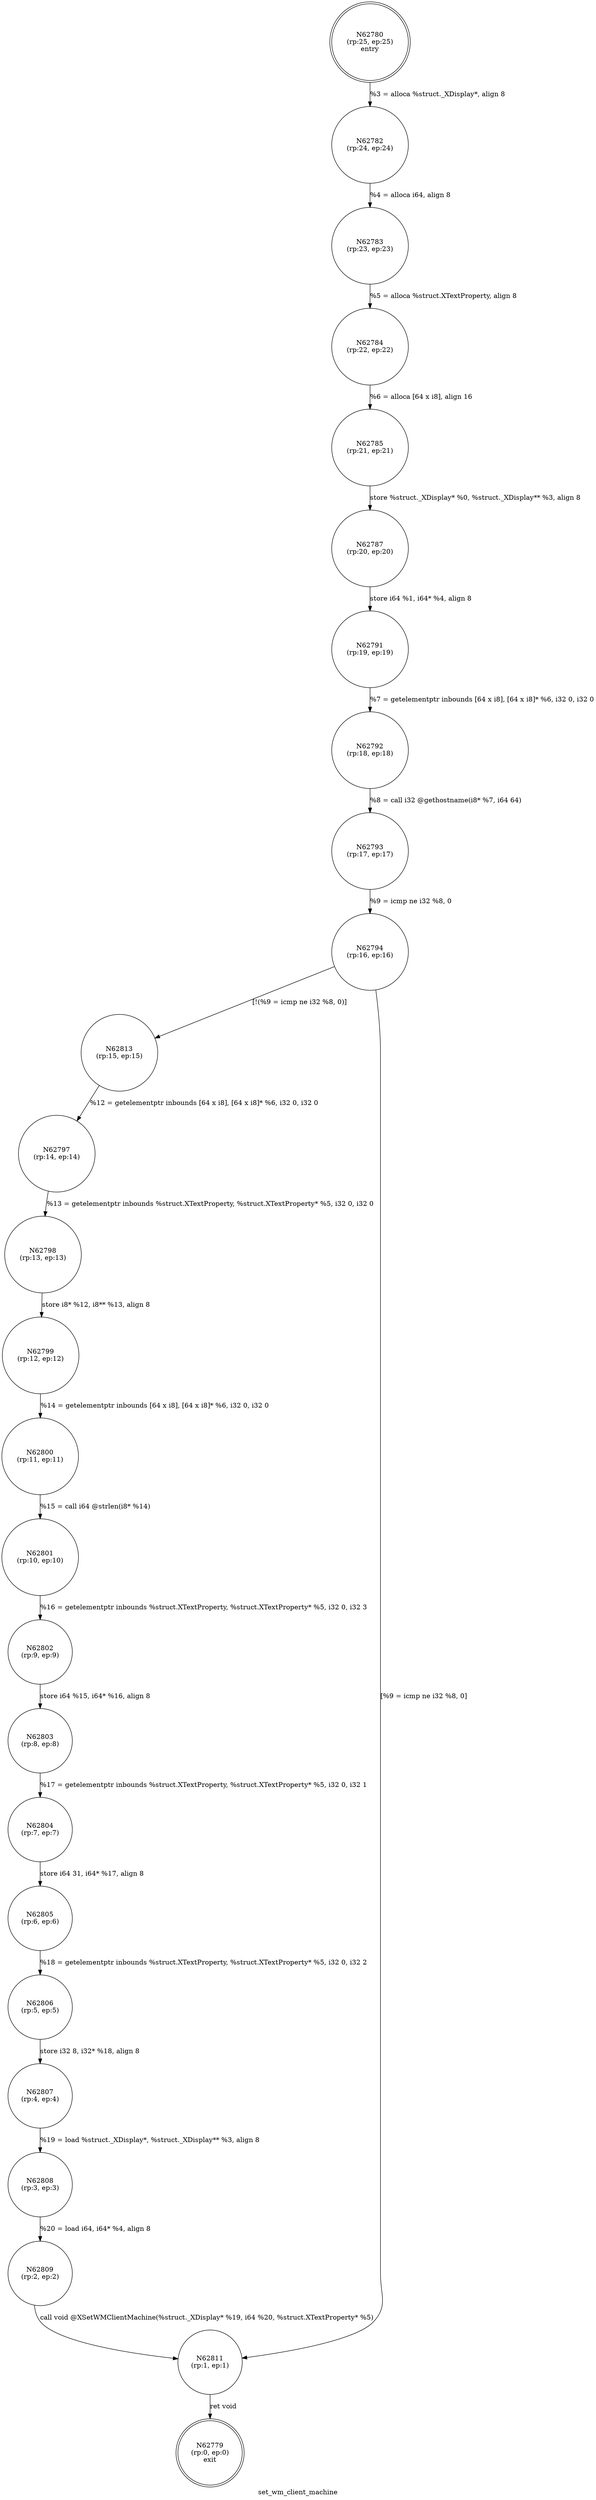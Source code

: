 digraph set_wm_client_machine {
label="set_wm_client_machine"
62779 [label="N62779\n(rp:0, ep:0)\nexit", shape="doublecircle"]
62780 [label="N62780\n(rp:25, ep:25)\nentry", shape="doublecircle"]
62780 -> 62782 [label="%3 = alloca %struct._XDisplay*, align 8"]
62782 [label="N62782\n(rp:24, ep:24)", shape="circle"]
62782 -> 62783 [label="%4 = alloca i64, align 8"]
62783 [label="N62783\n(rp:23, ep:23)", shape="circle"]
62783 -> 62784 [label="%5 = alloca %struct.XTextProperty, align 8"]
62784 [label="N62784\n(rp:22, ep:22)", shape="circle"]
62784 -> 62785 [label="%6 = alloca [64 x i8], align 16"]
62785 [label="N62785\n(rp:21, ep:21)", shape="circle"]
62785 -> 62787 [label="store %struct._XDisplay* %0, %struct._XDisplay** %3, align 8"]
62787 [label="N62787\n(rp:20, ep:20)", shape="circle"]
62787 -> 62791 [label="store i64 %1, i64* %4, align 8"]
62791 [label="N62791\n(rp:19, ep:19)", shape="circle"]
62791 -> 62792 [label="%7 = getelementptr inbounds [64 x i8], [64 x i8]* %6, i32 0, i32 0"]
62792 [label="N62792\n(rp:18, ep:18)", shape="circle"]
62792 -> 62793 [label="%8 = call i32 @gethostname(i8* %7, i64 64)"]
62793 [label="N62793\n(rp:17, ep:17)", shape="circle"]
62793 -> 62794 [label="%9 = icmp ne i32 %8, 0"]
62794 [label="N62794\n(rp:16, ep:16)", shape="circle"]
62794 -> 62813 [label="[!(%9 = icmp ne i32 %8, 0)]"]
62794 -> 62811 [label="[%9 = icmp ne i32 %8, 0]"]
62797 [label="N62797\n(rp:14, ep:14)", shape="circle"]
62797 -> 62798 [label="%13 = getelementptr inbounds %struct.XTextProperty, %struct.XTextProperty* %5, i32 0, i32 0"]
62798 [label="N62798\n(rp:13, ep:13)", shape="circle"]
62798 -> 62799 [label="store i8* %12, i8** %13, align 8"]
62799 [label="N62799\n(rp:12, ep:12)", shape="circle"]
62799 -> 62800 [label="%14 = getelementptr inbounds [64 x i8], [64 x i8]* %6, i32 0, i32 0"]
62800 [label="N62800\n(rp:11, ep:11)", shape="circle"]
62800 -> 62801 [label="%15 = call i64 @strlen(i8* %14)"]
62801 [label="N62801\n(rp:10, ep:10)", shape="circle"]
62801 -> 62802 [label="%16 = getelementptr inbounds %struct.XTextProperty, %struct.XTextProperty* %5, i32 0, i32 3"]
62802 [label="N62802\n(rp:9, ep:9)", shape="circle"]
62802 -> 62803 [label="store i64 %15, i64* %16, align 8"]
62803 [label="N62803\n(rp:8, ep:8)", shape="circle"]
62803 -> 62804 [label="%17 = getelementptr inbounds %struct.XTextProperty, %struct.XTextProperty* %5, i32 0, i32 1"]
62804 [label="N62804\n(rp:7, ep:7)", shape="circle"]
62804 -> 62805 [label="store i64 31, i64* %17, align 8"]
62805 [label="N62805\n(rp:6, ep:6)", shape="circle"]
62805 -> 62806 [label="%18 = getelementptr inbounds %struct.XTextProperty, %struct.XTextProperty* %5, i32 0, i32 2"]
62806 [label="N62806\n(rp:5, ep:5)", shape="circle"]
62806 -> 62807 [label="store i32 8, i32* %18, align 8"]
62807 [label="N62807\n(rp:4, ep:4)", shape="circle"]
62807 -> 62808 [label="%19 = load %struct._XDisplay*, %struct._XDisplay** %3, align 8"]
62808 [label="N62808\n(rp:3, ep:3)", shape="circle"]
62808 -> 62809 [label="%20 = load i64, i64* %4, align 8"]
62809 [label="N62809\n(rp:2, ep:2)", shape="circle"]
62809 -> 62811 [label="call void @XSetWMClientMachine(%struct._XDisplay* %19, i64 %20, %struct.XTextProperty* %5)"]
62811 [label="N62811\n(rp:1, ep:1)", shape="circle"]
62811 -> 62779 [label="ret void"]
62813 [label="N62813\n(rp:15, ep:15)", shape="circle"]
62813 -> 62797 [label="%12 = getelementptr inbounds [64 x i8], [64 x i8]* %6, i32 0, i32 0"]
}
